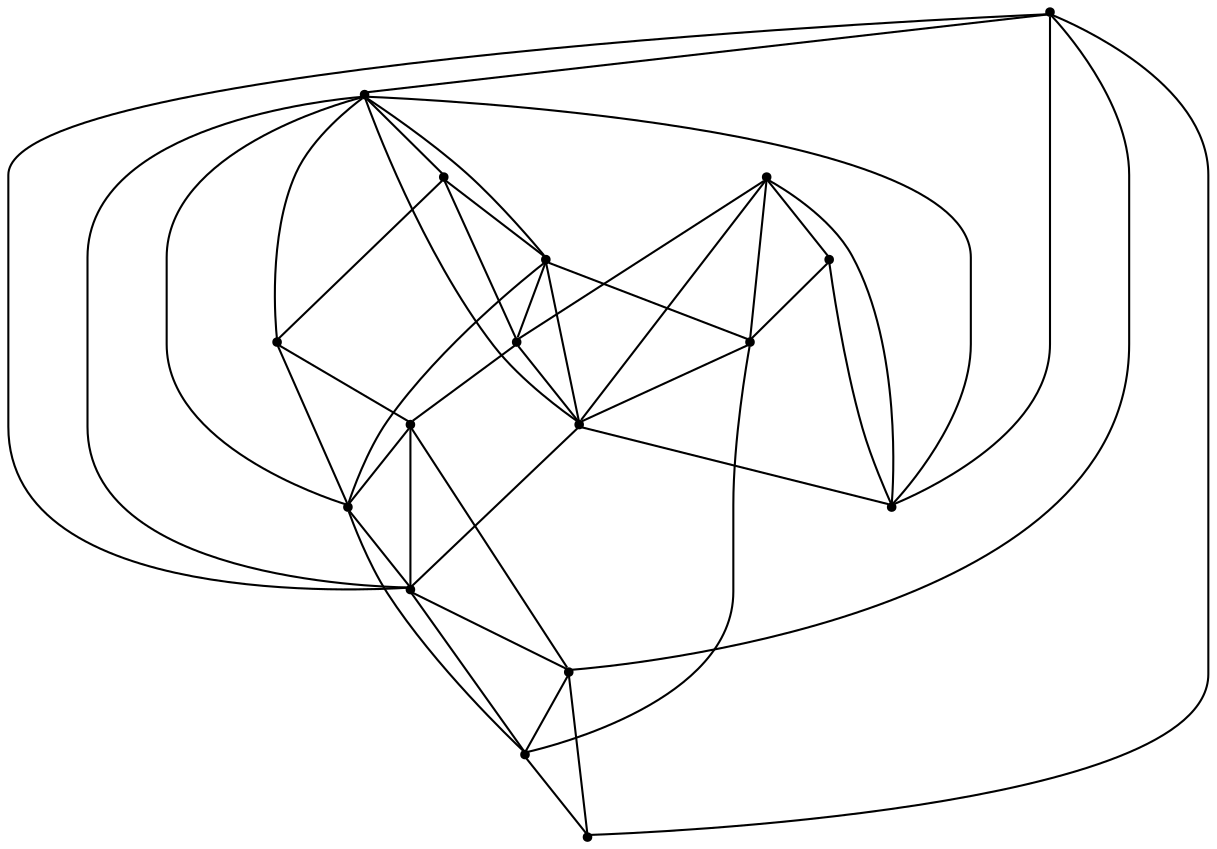 graph {
  node [shape=point,comment="{\"directed\":false,\"doi\":\"10.1007/11618058_9\",\"figure\":\"1 (1)\"}"]

  v0 [pos="859.8474291424418,477.01224906771836"]
  v1 [pos="711.882433230378,623.8872490677184"]
  v2 [pos="800.7114189680233,506.19976941277037"]
  v3 [pos="786.1462300145349,535.8248355341896"]
  v4 [pos="771.2684797420059,506.19976941277037"]
  v5 [pos="771.2684797420059,550.1373253616637"]
  v6 [pos="727.0102198401163,491.32473889519224"]
  v7 [pos="741.3253724563954,564.7622388951922"]
  v8 [pos="741.1378452034884,535.6372160070086"]
  v9 [pos="697.8798419331396,491.07474906771836"]
  v10 [pos="682.1894099745639,565.3247160070086"]
  v11 [pos="564.4799872819767,476.26221600700865"]
  v12 [pos="682.6894985465116,535.3247287226662"]
  v13 [pos="652.9964752906976,550.4497490677184"]
  v14 [pos="653.1214934593023,506.824807559743"]
  v15 [pos="639.2439044331395,535.8248355341897"]
  v16 [pos="624.0535610465116,506.32482790479503"]

  v0 -- v1 [id="-3",pos="859.8474291424418,477.01224906771836 711.882433230378,623.8872490677184 711.882433230378,623.8872490677184 711.882433230378,623.8872490677184"]
  v2 -- v0 [id="-4",pos="800.7114189680233,506.19976941277037 859.8474291424418,477.01224906771836 859.8474291424418,477.01224906771836 859.8474291424418,477.01224906771836"]
  v3 -- v0 [id="-9",pos="786.1462300145349,535.8248355341896 859.8474291424418,477.01224906771836 859.8474291424418,477.01224906771836 859.8474291424418,477.01224906771836"]
  v10 -- v7 [id="-11",pos="682.1894099745639,565.3247160070086 741.3253724563954,564.7622388951922 741.3253724563954,564.7622388951922 741.3253724563954,564.7622388951922"]
  v13 -- v5 [id="-14",pos="652.9964752906976,550.4497490677184 771.2684797420059,550.1373253616637 771.2684797420059,550.1373253616637 771.2684797420059,550.1373253616637"]
  v15 -- v12 [id="-17",pos="639.2439044331395,535.8248355341897 682.6894985465116,535.3247287226662 682.6894985465116,535.3247287226662 682.6894985465116,535.3247287226662"]
  v12 -- v8 [id="-18",pos="682.6894985465116,535.3247287226662 741.1378452034884,535.6372160070086 741.1378452034884,535.6372160070086 741.1378452034884,535.6372160070086"]
  v8 -- v3 [id="-19",pos="741.1378452034884,535.6372160070086 786.1462300145349,535.8248355341896 786.1462300145349,535.8248355341896 786.1462300145349,535.8248355341896"]
  v3 -- v2 [id="-21",pos="786.1462300145349,535.8248355341896 800.7114189680233,506.19976941277037 800.7114189680233,506.19976941277037 800.7114189680233,506.19976941277037"]
  v16 -- v14 [id="-23",pos="624.0535610465116,506.32482790479503 653.1214934593023,506.824807559743 653.1214934593023,506.824807559743 653.1214934593023,506.824807559743"]
  v14 -- v4 [id="-24",pos="653.1214934593023,506.824807559743 771.2684797420059,506.19976941277037 771.2684797420059,506.19976941277037 771.2684797420059,506.19976941277037"]
  v4 -- v2 [id="-25",pos="771.2684797420059,506.19976941277037 800.7114189680233,506.19976941277037 800.7114189680233,506.19976941277037 800.7114189680233,506.19976941277037"]
  v9 -- v6 [id="-28",pos="697.8798419331396,491.07474906771836 727.0102198401163,491.32473889519224 727.0102198401163,491.32473889519224 727.0102198401163,491.32473889519224"]
  v11 -- v0 [id="-31",pos="564.4799872819767,476.26221600700865 859.8474291424418,477.01224906771836 859.8474291424418,477.01224906771836 859.8474291424418,477.01224906771836"]
  v3 -- v4 [id="-35",pos="786.1462300145349,535.8248355341896 771.2684797420059,506.19976941277037 771.2684797420059,506.19976941277037 771.2684797420059,506.19976941277037"]
  v11 -- v1 [id="-38",pos="564.4799872819767,476.26221600700865 711.882433230378,623.8872490677184 711.882433230378,623.8872490677184 711.882433230378,623.8872490677184"]
  v5 -- v4 [id="-41",pos="771.2684797420059,550.1373253616637 771.2684797420059,506.19976941277037 771.2684797420059,506.19976941277037 771.2684797420059,506.19976941277037"]
  v16 -- v11 [id="-43",pos="624.0535610465116,506.32482790479503 564.4799872819767,476.26221600700865 564.4799872819767,476.26221600700865 564.4799872819767,476.26221600700865"]
  v15 -- v11 [id="-46",pos="639.2439044331395,535.8248355341897 564.4799872819767,476.26221600700865 564.4799872819767,476.26221600700865 564.4799872819767,476.26221600700865"]
  v15 -- v16 [id="-47",pos="639.2439044331395,535.8248355341897 624.0535610465116,506.32482790479503 624.0535610465116,506.32482790479503 624.0535610465116,506.32482790479503"]
  v15 -- v14 [id="-50",pos="639.2439044331395,535.8248355341897 653.1214934593023,506.824807559743 653.1214934593023,506.824807559743 653.1214934593023,506.824807559743"]
  v15 -- v9 [id="-51",pos="639.2439044331395,535.8248355341897 697.8798419331396,491.07474906771836 697.8798419331396,491.07474906771836 697.8798419331396,491.07474906771836"]
  v13 -- v14 [id="-53",pos="652.9964752906976,550.4497490677184 653.1214934593023,506.824807559743 653.1214934593023,506.824807559743 653.1214934593023,506.824807559743"]
  v13 -- v1 [id="-55",pos="652.9964752906976,550.4497490677184 711.882433230378,623.8872490677184 711.882433230378,623.8872490677184 711.882433230378,623.8872490677184"]
  v13 -- v9 [id="-56",pos="652.9964752906976,550.4497490677184 697.8798419331396,491.07474906771836 697.8798419331396,491.07474906771836 697.8798419331396,491.07474906771836"]
  v14 -- v9 [id="-57",pos="653.1214934593023,506.824807559743 697.8798419331396,491.07474906771836 697.8798419331396,491.07474906771836 697.8798419331396,491.07474906771836"]
  v13 -- v12 [id="-58",pos="652.9964752906976,550.4497490677184 682.6894985465116,535.3247287226662 682.6894985465116,535.3247287226662 682.6894985465116,535.3247287226662"]
  v5 -- v6 [id="-59",pos="771.2684797420059,550.1373253616637 727.0102198401163,491.32473889519224 727.0102198401163,491.32473889519224 727.0102198401163,491.32473889519224"]
  v10 -- v13 [id="-60",pos="682.1894099745639,565.3247160070086 652.9964752906976,550.4497490677184 652.9964752906976,550.4497490677184 652.9964752906976,550.4497490677184"]
  v10 -- v12 [id="-62",pos="682.1894099745639,565.3247160070086 682.6894985465116,535.3247287226662 682.6894985465116,535.3247287226662 682.6894985465116,535.3247287226662"]
  v12 -- v9 [id="-64",pos="682.6894985465116,535.3247287226662 697.8798419331396,491.07474906771836 697.8798419331396,491.07474906771836 697.8798419331396,491.07474906771836"]
  v9 -- v11 [id="-65",pos="697.8798419331396,491.07474906771836 564.4799872819767,476.26221600700865 564.4799872819767,476.26221600700865 564.4799872819767,476.26221600700865"]
  v1 -- v10 [id="-68",pos="711.882433230378,623.8872490677184 682.1894099745639,565.3247160070086 682.1894099745639,565.3247160070086 682.1894099745639,565.3247160070086"]
  v1 -- v9 [id="-69",pos="711.882433230378,623.8872490677184 697.8798419331396,491.07474906771836 697.8798419331396,491.07474906771836 697.8798419331396,491.07474906771836"]
  v1 -- v6 [id="-72",pos="711.882433230378,623.8872490677184 727.0102198401163,491.32473889519224 727.0102198401163,491.32473889519224 727.0102198401163,491.32473889519224"]
  v1 -- v7 [id="-73",pos="711.882433230378,623.8872490677184 741.3253724563954,564.7622388951922 741.3253724563954,564.7622388951922 741.3253724563954,564.7622388951922"]
  v1 -- v5 [id="-74",pos="711.882433230378,623.8872490677184 771.2684797420059,550.1373253616637 771.2684797420059,550.1373253616637 771.2684797420059,550.1373253616637"]
  v6 -- v3 [id="-77",pos="727.0102198401163,491.32473889519224 786.1462300145349,535.8248355341896 786.1462300145349,535.8248355341896 786.1462300145349,535.8248355341896"]
  v6 -- v4 [id="-78",pos="727.0102198401163,491.32473889519224 771.2684797420059,506.19976941277037 771.2684797420059,506.19976941277037 771.2684797420059,506.19976941277037"]
  v6 -- v0 [id="-79",pos="727.0102198401163,491.32473889519224 859.8474291424418,477.01224906771836 859.8474291424418,477.01224906771836 859.8474291424418,477.01224906771836"]
  v8 -- v6 [id="-80",pos="741.1378452034884,535.6372160070086 727.0102198401163,491.32473889519224 727.0102198401163,491.32473889519224 727.0102198401163,491.32473889519224"]
  v7 -- v8 [id="-82",pos="741.3253724563954,564.7622388951922 741.1378452034884,535.6372160070086 741.1378452034884,535.6372160070086 741.1378452034884,535.6372160070086"]
  v8 -- v5 [id="-84",pos="741.1378452034884,535.6372160070086 771.2684797420059,550.1373253616637 771.2684797420059,550.1373253616637 771.2684797420059,550.1373253616637"]
  v7 -- v5 [id="-85",pos="741.3253724563954,564.7622388951922 771.2684797420059,550.1373253616637 771.2684797420059,550.1373253616637 771.2684797420059,550.1373253616637"]
}